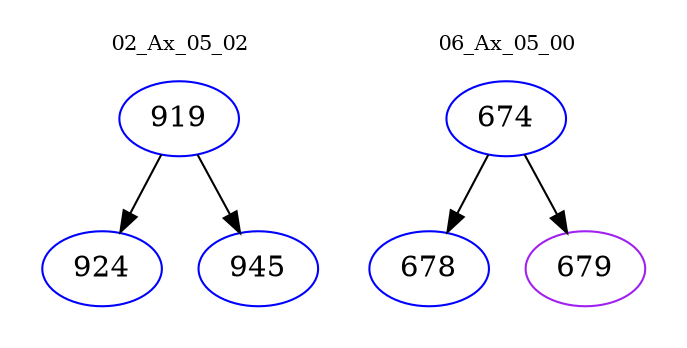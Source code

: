 digraph{
subgraph cluster_0 {
color = white
label = "02_Ax_05_02";
fontsize=10;
T0_919 [label="919", color="blue"]
T0_919 -> T0_924 [color="black"]
T0_924 [label="924", color="blue"]
T0_919 -> T0_945 [color="black"]
T0_945 [label="945", color="blue"]
}
subgraph cluster_1 {
color = white
label = "06_Ax_05_00";
fontsize=10;
T1_674 [label="674", color="blue"]
T1_674 -> T1_678 [color="black"]
T1_678 [label="678", color="blue"]
T1_674 -> T1_679 [color="black"]
T1_679 [label="679", color="purple"]
}
}
